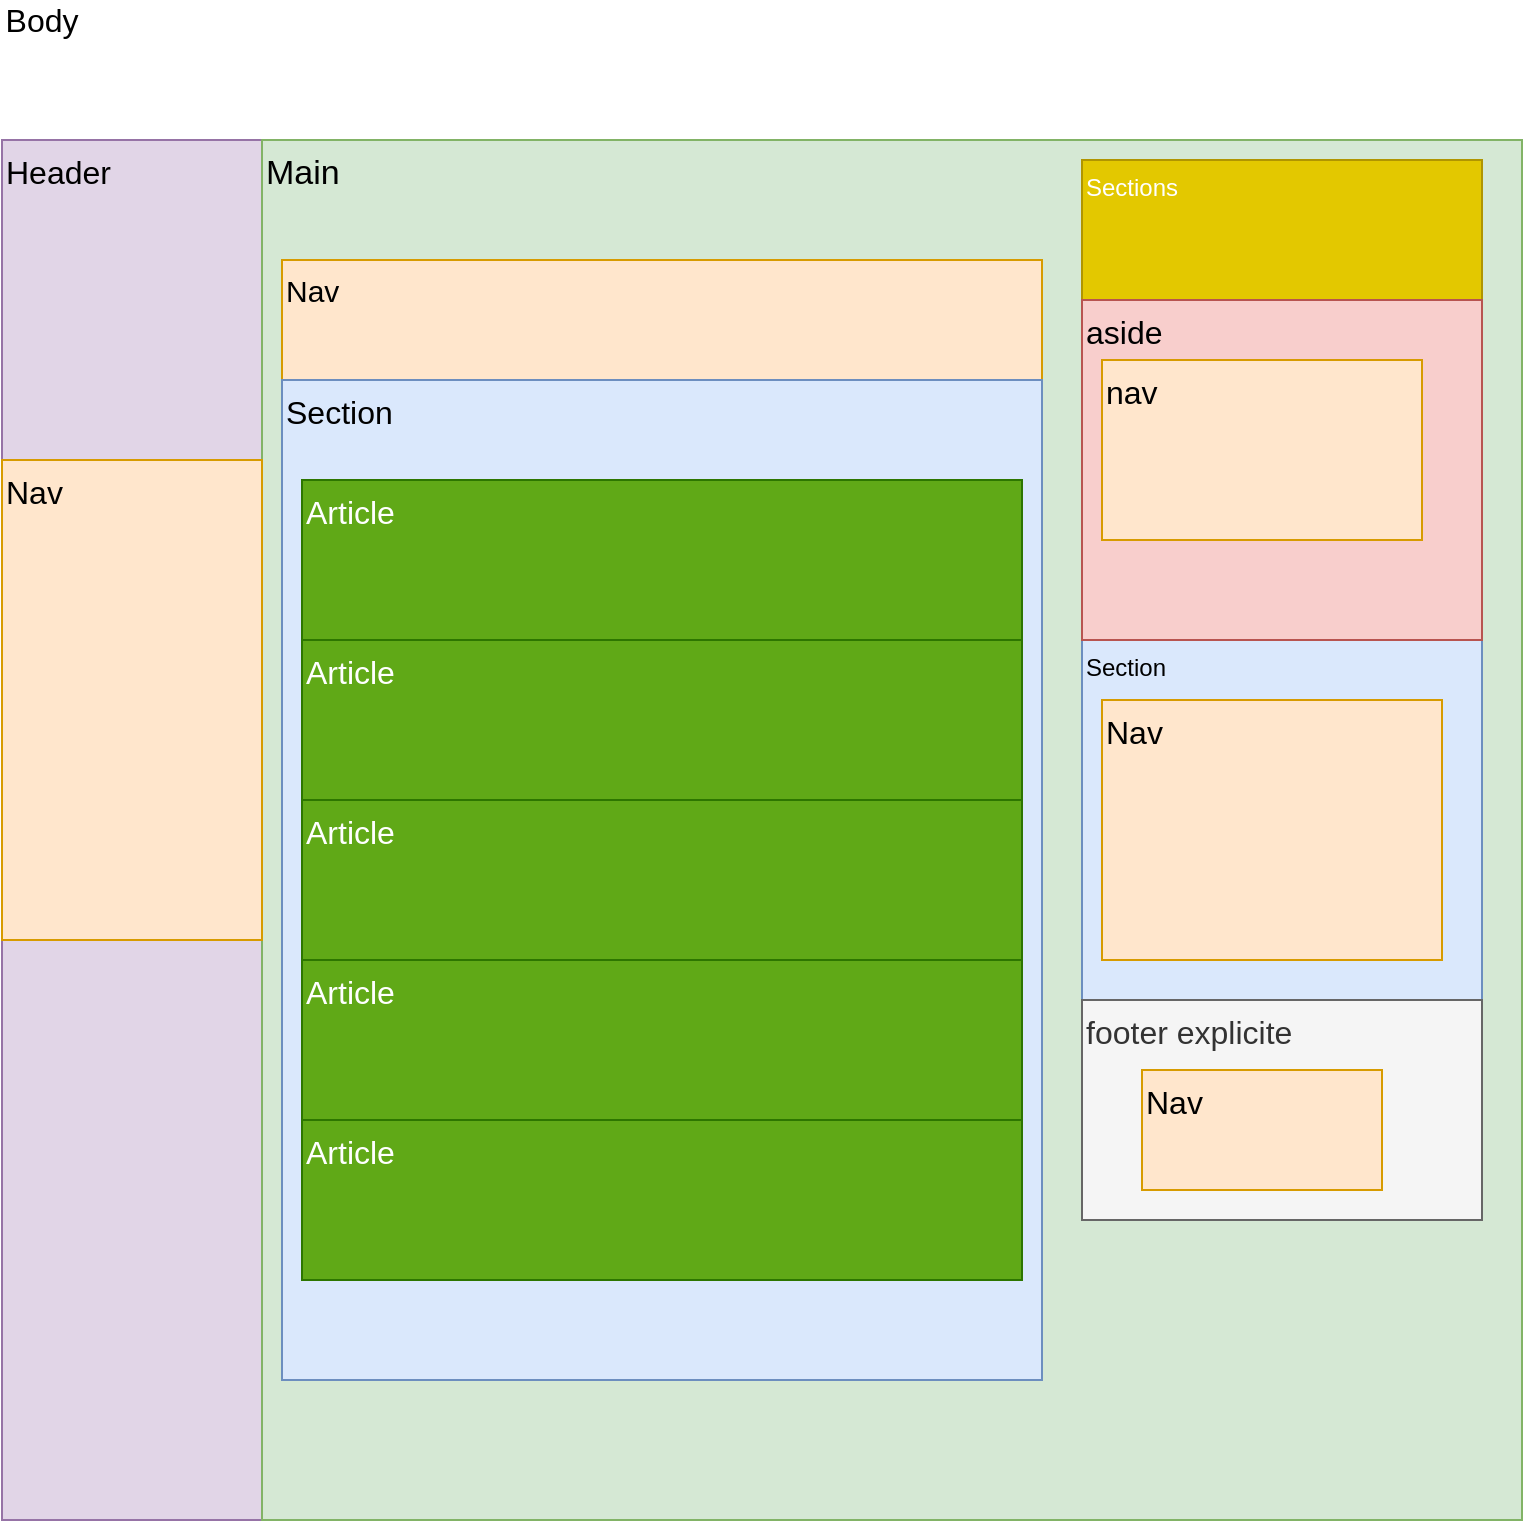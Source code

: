 <mxfile version="13.7.9" type="github">
  <diagram id="W11-plAif2d-_BQYy1_V" name="Page-1">
    <mxGraphModel dx="1422" dy="791" grid="1" gridSize="10" guides="1" tooltips="1" connect="1" arrows="1" fold="1" page="1" pageScale="1" pageWidth="827" pageHeight="1169" math="0" shadow="0">
      <root>
        <mxCell id="0" />
        <mxCell id="1" parent="0" />
        <mxCell id="LOwYJWTfquBKpg-FRSul-1" value="Header" style="rounded=0;whiteSpace=wrap;html=1;align=left;verticalAlign=top;fontSize=16;fillColor=#e1d5e7;strokeColor=#9673a6;" vertex="1" parent="1">
          <mxGeometry x="20" y="90" width="130" height="690" as="geometry" />
        </mxCell>
        <mxCell id="LOwYJWTfquBKpg-FRSul-2" value="&lt;div style=&quot;font-size: 17px;&quot; align=&quot;left&quot;&gt;Main&lt;/div&gt;" style="rounded=0;whiteSpace=wrap;html=1;align=left;verticalAlign=top;fontSize=17;fillColor=#d5e8d4;strokeColor=#82b366;" vertex="1" parent="1">
          <mxGeometry x="150" y="90" width="630" height="690" as="geometry" />
        </mxCell>
        <mxCell id="LOwYJWTfquBKpg-FRSul-3" value="Nav" style="rounded=0;whiteSpace=wrap;html=1;align=left;verticalAlign=top;fontSize=15;fillColor=#ffe6cc;strokeColor=#d79b00;" vertex="1" parent="1">
          <mxGeometry x="160" y="150" width="380" height="60" as="geometry" />
        </mxCell>
        <mxCell id="LOwYJWTfquBKpg-FRSul-5" value="Sections" style="rounded=0;whiteSpace=wrap;html=1;align=left;verticalAlign=top;fillColor=#e3c800;strokeColor=#B09500;fontColor=#ffffff;" vertex="1" parent="1">
          <mxGeometry x="560" y="100" width="200" height="70" as="geometry" />
        </mxCell>
        <mxCell id="LOwYJWTfquBKpg-FRSul-7" value="Section" style="rounded=0;whiteSpace=wrap;html=1;align=left;verticalAlign=top;fillColor=#dae8fc;strokeColor=#6c8ebf;" vertex="1" parent="1">
          <mxGeometry x="560" y="340" width="200" height="180" as="geometry" />
        </mxCell>
        <mxCell id="LOwYJWTfquBKpg-FRSul-8" value="&lt;font style=&quot;font-size: 16px&quot;&gt;Section&lt;/font&gt;" style="rounded=0;whiteSpace=wrap;html=1;align=left;verticalAlign=top;fillColor=#dae8fc;strokeColor=#6c8ebf;" vertex="1" parent="1">
          <mxGeometry x="160" y="210" width="380" height="500" as="geometry" />
        </mxCell>
        <mxCell id="LOwYJWTfquBKpg-FRSul-9" value="aside" style="rounded=0;whiteSpace=wrap;html=1;fontSize=16;align=left;verticalAlign=top;fillColor=#f8cecc;strokeColor=#b85450;" vertex="1" parent="1">
          <mxGeometry x="560" y="170" width="200" height="170" as="geometry" />
        </mxCell>
        <mxCell id="LOwYJWTfquBKpg-FRSul-11" value="nav" style="rounded=0;whiteSpace=wrap;html=1;fontSize=16;align=left;verticalAlign=top;fillColor=#ffe6cc;strokeColor=#d79b00;" vertex="1" parent="1">
          <mxGeometry x="570" y="200" width="160" height="90" as="geometry" />
        </mxCell>
        <mxCell id="LOwYJWTfquBKpg-FRSul-12" value="Nav" style="rounded=0;whiteSpace=wrap;html=1;fontSize=16;align=left;verticalAlign=top;fillColor=#ffe6cc;strokeColor=#d79b00;" vertex="1" parent="1">
          <mxGeometry x="570" y="370" width="170" height="130" as="geometry" />
        </mxCell>
        <mxCell id="LOwYJWTfquBKpg-FRSul-13" value="footer explicite" style="rounded=0;whiteSpace=wrap;html=1;fontSize=16;align=left;verticalAlign=top;fillColor=#f5f5f5;strokeColor=#666666;fontColor=#333333;" vertex="1" parent="1">
          <mxGeometry x="560" y="520" width="200" height="110" as="geometry" />
        </mxCell>
        <mxCell id="LOwYJWTfquBKpg-FRSul-14" value="Nav" style="rounded=0;whiteSpace=wrap;html=1;fontSize=16;align=left;verticalAlign=top;fillColor=#ffe6cc;strokeColor=#d79b00;" vertex="1" parent="1">
          <mxGeometry x="590" y="555" width="120" height="60" as="geometry" />
        </mxCell>
        <mxCell id="LOwYJWTfquBKpg-FRSul-15" value="Nav" style="rounded=0;whiteSpace=wrap;html=1;fontSize=16;align=left;verticalAlign=top;fillColor=#ffe6cc;strokeColor=#d79b00;" vertex="1" parent="1">
          <mxGeometry x="20" y="250" width="130" height="240" as="geometry" />
        </mxCell>
        <mxCell id="LOwYJWTfquBKpg-FRSul-16" value="Article" style="rounded=0;whiteSpace=wrap;html=1;fontSize=16;align=left;verticalAlign=top;fillColor=#60a917;strokeColor=#2D7600;fontColor=#ffffff;" vertex="1" parent="1">
          <mxGeometry x="170" y="260" width="360" height="90" as="geometry" />
        </mxCell>
        <mxCell id="LOwYJWTfquBKpg-FRSul-17" value="Article" style="rounded=0;whiteSpace=wrap;html=1;fontSize=16;align=left;verticalAlign=top;fillColor=#60a917;strokeColor=#2D7600;fontColor=#ffffff;" vertex="1" parent="1">
          <mxGeometry x="170" y="340" width="360" height="100" as="geometry" />
        </mxCell>
        <mxCell id="LOwYJWTfquBKpg-FRSul-18" value="Article" style="rounded=0;whiteSpace=wrap;html=1;fontSize=16;align=left;verticalAlign=top;fillColor=#60a917;strokeColor=#2D7600;fontColor=#ffffff;" vertex="1" parent="1">
          <mxGeometry x="170" y="420" width="360" height="80" as="geometry" />
        </mxCell>
        <mxCell id="LOwYJWTfquBKpg-FRSul-20" value="Article" style="rounded=0;whiteSpace=wrap;html=1;fontSize=16;align=left;verticalAlign=top;fillColor=#60a917;strokeColor=#2D7600;fontColor=#ffffff;" vertex="1" parent="1">
          <mxGeometry x="170" y="500" width="360" height="80" as="geometry" />
        </mxCell>
        <mxCell id="LOwYJWTfquBKpg-FRSul-21" value="Article" style="rounded=0;whiteSpace=wrap;html=1;fontSize=16;align=left;verticalAlign=top;fillColor=#60a917;strokeColor=#2D7600;fontColor=#ffffff;" vertex="1" parent="1">
          <mxGeometry x="170" y="580" width="360" height="80" as="geometry" />
        </mxCell>
        <mxCell id="LOwYJWTfquBKpg-FRSul-23" value="Body" style="text;html=1;strokeColor=none;fillColor=none;align=center;verticalAlign=middle;whiteSpace=wrap;rounded=0;glass=0;fontSize=16;" vertex="1" parent="1">
          <mxGeometry x="20" y="20" width="40" height="20" as="geometry" />
        </mxCell>
      </root>
    </mxGraphModel>
  </diagram>
</mxfile>
